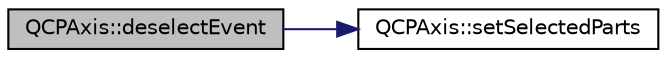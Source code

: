 digraph "QCPAxis::deselectEvent"
{
 // LATEX_PDF_SIZE
  edge [fontname="Helvetica",fontsize="10",labelfontname="Helvetica",labelfontsize="10"];
  node [fontname="Helvetica",fontsize="10",shape=record];
  rankdir="LR";
  Node1 [label="QCPAxis::deselectEvent",height=0.2,width=0.4,color="black", fillcolor="grey75", style="filled", fontcolor="black",tooltip=" "];
  Node1 -> Node2 [color="midnightblue",fontsize="10",style="solid",fontname="Helvetica"];
  Node2 [label="QCPAxis::setSelectedParts",height=0.2,width=0.4,color="black", fillcolor="white", style="filled",URL="$classQCPAxis.html#ab9d7a69277dcbed9119b3c1f25ca19c3",tooltip=" "];
}
